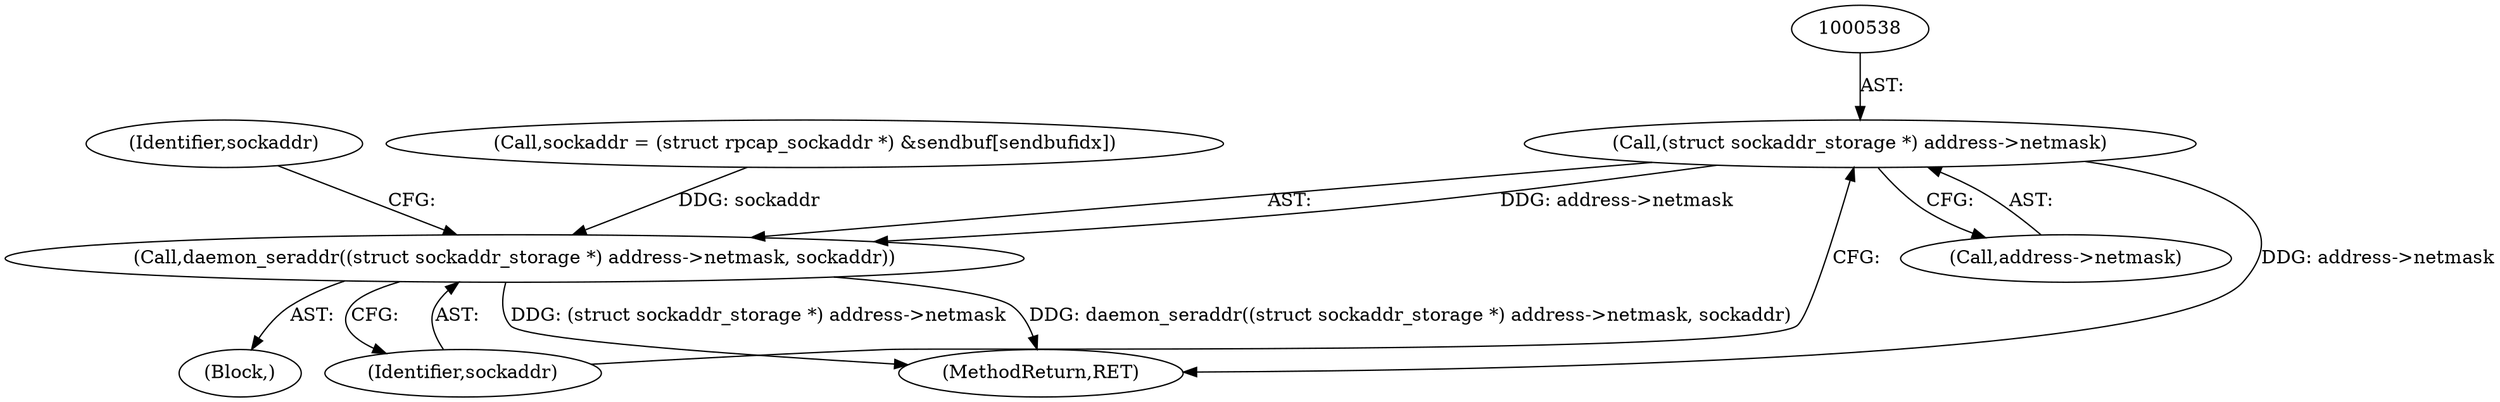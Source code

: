 digraph "0_libpcap_617b12c0339db4891d117b661982126c495439ea@pointer" {
"1000537" [label="(Call,(struct sockaddr_storage *) address->netmask)"];
"1000536" [label="(Call,daemon_seraddr((struct sockaddr_storage *) address->netmask, sockaddr))"];
"1000512" [label="(Call,sockaddr = (struct rpcap_sockaddr *) &sendbuf[sendbufidx])"];
"1000542" [label="(Identifier,sockaddr)"];
"1000659" [label="(MethodReturn,RET)"];
"1000537" [label="(Call,(struct sockaddr_storage *) address->netmask)"];
"1000539" [label="(Call,address->netmask)"];
"1000536" [label="(Call,daemon_seraddr((struct sockaddr_storage *) address->netmask, sockaddr))"];
"1000478" [label="(Block,)"];
"1000544" [label="(Identifier,sockaddr)"];
"1000537" -> "1000536"  [label="AST: "];
"1000537" -> "1000539"  [label="CFG: "];
"1000538" -> "1000537"  [label="AST: "];
"1000539" -> "1000537"  [label="AST: "];
"1000542" -> "1000537"  [label="CFG: "];
"1000537" -> "1000659"  [label="DDG: address->netmask"];
"1000537" -> "1000536"  [label="DDG: address->netmask"];
"1000536" -> "1000478"  [label="AST: "];
"1000536" -> "1000542"  [label="CFG: "];
"1000542" -> "1000536"  [label="AST: "];
"1000544" -> "1000536"  [label="CFG: "];
"1000536" -> "1000659"  [label="DDG: daemon_seraddr((struct sockaddr_storage *) address->netmask, sockaddr)"];
"1000536" -> "1000659"  [label="DDG: (struct sockaddr_storage *) address->netmask"];
"1000512" -> "1000536"  [label="DDG: sockaddr"];
}
